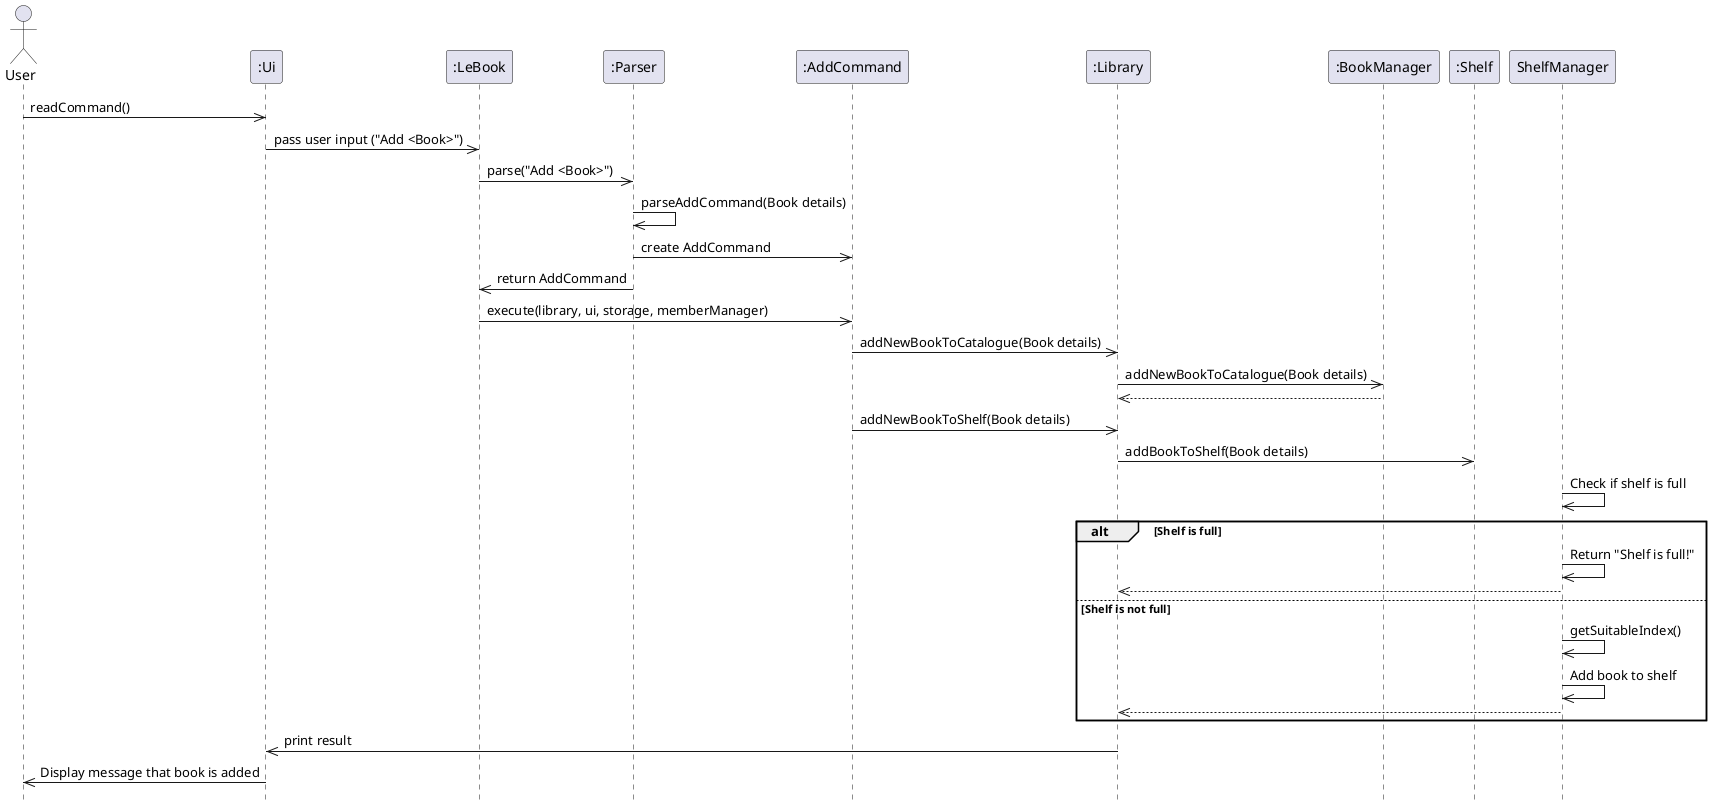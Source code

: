 @startuml
hide footbox
actor User as "User"
participant Ui as ":Ui"
participant LeBook as ":LeBook"
participant Parser as ":Parser"
participant AddCommand as ":AddCommand"
participant Library as ":Library"
participant BookManager as ":BookManager"
participant Shelf as ":Shelf"


User ->> Ui: readCommand()
Ui ->> LeBook: pass user input ("Add <Book>")
LeBook ->> Parser: parse("Add <Book>")
Parser ->> Parser: parseAddCommand(Book details)
Parser ->> AddCommand: create AddCommand
Parser ->> LeBook: return AddCommand

LeBook ->> AddCommand: execute(library, ui, storage, memberManager)
AddCommand ->> Library: addNewBookToCatalogue(Book details)
Library ->> BookManager: addNewBookToCatalogue(Book details)
BookManager -->> Library

AddCommand ->> Library: addNewBookToShelf(Book details)
Library ->> Shelf: addBookToShelf(Book details)

ShelfManager ->> ShelfManager: Check if shelf is full
alt Shelf is full
    ShelfManager ->> ShelfManager: Return "Shelf is full!"
    ShelfManager -->> Library
else Shelf is not full
    ShelfManager ->> ShelfManager: getSuitableIndex()
    ShelfManager ->> ShelfManager: Add book to shelf
    ShelfManager -->> Library
end
Library ->> Ui: print result

Ui ->> User: Display message that book is added
@enduml